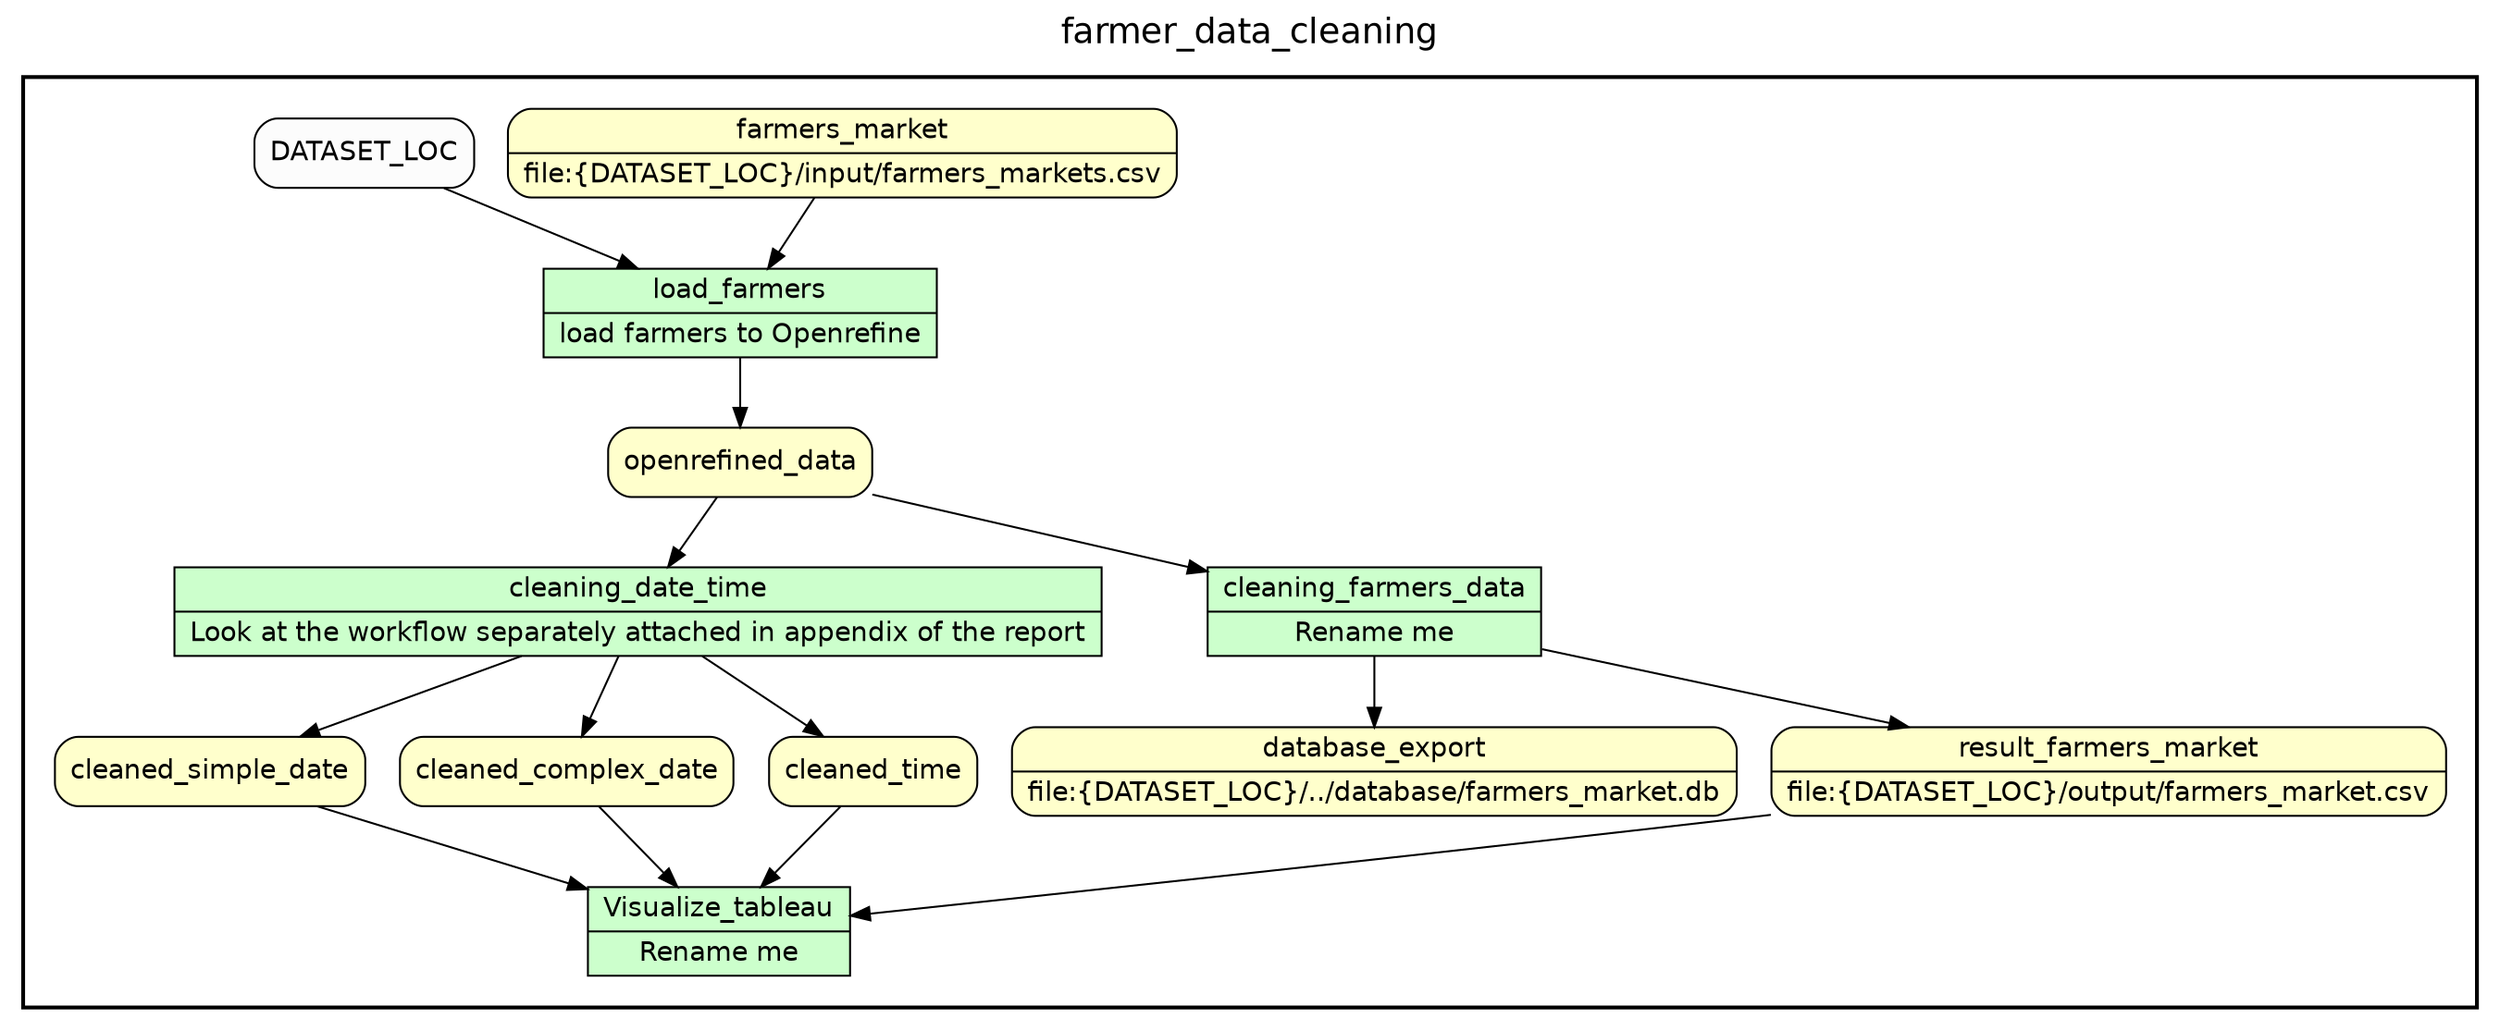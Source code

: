 
/* Start of top-level graph */
digraph Workflow {
rankdir=TB

/* Title for graph */
fontname=Helvetica; fontsize=18; labelloc=t
label=farmer_data_cleaning

/* Start of double cluster for drawing box around nodes in workflow */
subgraph cluster_workflow_box_outer { label=""; color=black; penwidth=2
subgraph cluster_workflow_box_inner { label=""; penwidth=0

/* Style for nodes representing atomic programs in workflow */
node[shape=box style=filled fillcolor="#CCFFCC" peripheries=1 fontname=Helvetica]

/* Nodes representing atomic programs in workflow */
load_farmers [shape=record rankdir=LR label="{<f0> load_farmers |<f1> load farmers to Openrefine}"];
cleaning_date_time [shape=record rankdir=LR label="{<f0> cleaning_date_time |<f1> Look at the workflow separately attached in appendix of the report}"];
cleaning_farmers_data [shape=record rankdir=LR label="{<f0> cleaning_farmers_data |<f1> Rename me}"];
Visualize_tableau [shape=record rankdir=LR label="{<f0> Visualize_tableau |<f1> Rename me}"];

/* Style for nodes representing non-parameter data channels in workflow */
node[shape=box style="rounded,filled" fillcolor="#FFFFCC" peripheries=1 fontname=Helvetica]

/* Nodes for non-parameter data channels in workflow */
database_export [shape=record rankdir=LR label="{<f0> database_export |<f1> file\:\{DATASET_LOC\}/../database/farmers_market.db}"];
farmers_market [shape=record rankdir=LR label="{<f0> farmers_market |<f1> file\:\{DATASET_LOC\}/input/farmers_markets.csv}"];
openrefined_data
result_farmers_market [shape=record rankdir=LR label="{<f0> result_farmers_market |<f1> file\:\{DATASET_LOC\}/output/farmers_market.csv}"];
cleaned_simple_date
cleaned_complex_date
cleaned_time

/* Style for nodes representing parameter channels in workflow */
node[shape=box style="rounded,filled" fillcolor="#FCFCFC" peripheries=1 fontname=Helvetica]

/* Nodes representing parameter channels in workflow */

/* Edges representing connections between programs and channels */
load_farmers -> openrefined_data
DATASET_LOC -> load_farmers
farmers_market -> load_farmers
cleaning_date_time -> cleaned_simple_date
cleaning_date_time -> cleaned_complex_date
cleaning_date_time -> cleaned_time
openrefined_data -> cleaning_date_time
cleaning_farmers_data -> database_export
cleaning_farmers_data -> result_farmers_market
openrefined_data -> cleaning_farmers_data
result_farmers_market -> Visualize_tableau
cleaned_simple_date -> Visualize_tableau
cleaned_complex_date -> Visualize_tableau
cleaned_time -> Visualize_tableau

/* End of double cluster for drawing box around nodes in workflow */
}}

/* End of top-level graph */
}
